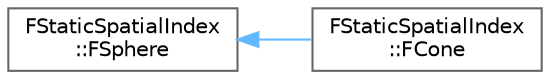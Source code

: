 digraph "Graphical Class Hierarchy"
{
 // INTERACTIVE_SVG=YES
 // LATEX_PDF_SIZE
  bgcolor="transparent";
  edge [fontname=Helvetica,fontsize=10,labelfontname=Helvetica,labelfontsize=10];
  node [fontname=Helvetica,fontsize=10,shape=box,height=0.2,width=0.4];
  rankdir="LR";
  Node0 [id="Node000000",label="FStaticSpatialIndex\l::FSphere",height=0.2,width=0.4,color="grey40", fillcolor="white", style="filled",URL="$dc/dc6/structFStaticSpatialIndex_1_1FSphere.html",tooltip=" "];
  Node0 -> Node1 [id="edge5155_Node000000_Node000001",dir="back",color="steelblue1",style="solid",tooltip=" "];
  Node1 [id="Node000001",label="FStaticSpatialIndex\l::FCone",height=0.2,width=0.4,color="grey40", fillcolor="white", style="filled",URL="$d0/db0/structFStaticSpatialIndex_1_1FCone.html",tooltip=" "];
}
